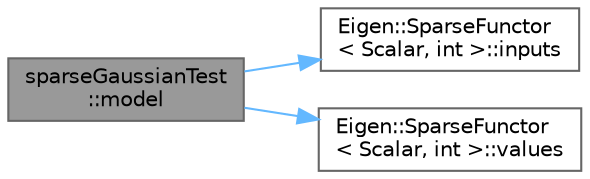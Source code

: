 digraph "sparseGaussianTest::model"
{
 // LATEX_PDF_SIZE
  bgcolor="transparent";
  edge [fontname=Helvetica,fontsize=10,labelfontname=Helvetica,labelfontsize=10];
  node [fontname=Helvetica,fontsize=10,shape=box,height=0.2,width=0.4];
  rankdir="LR";
  Node1 [id="Node000001",label="sparseGaussianTest\l::model",height=0.2,width=0.4,color="gray40", fillcolor="grey60", style="filled", fontcolor="black",tooltip=" "];
  Node1 -> Node2 [id="edge1_Node000001_Node000002",color="steelblue1",style="solid",tooltip=" "];
  Node2 [id="Node000002",label="Eigen::SparseFunctor\l\< Scalar, int \>::inputs",height=0.2,width=0.4,color="grey40", fillcolor="white", style="filled",URL="$struct_eigen_1_1_sparse_functor.html#a712ff4e83e1403777c6863200e793ab8",tooltip=" "];
  Node1 -> Node3 [id="edge2_Node000001_Node000003",color="steelblue1",style="solid",tooltip=" "];
  Node3 [id="Node000003",label="Eigen::SparseFunctor\l\< Scalar, int \>::values",height=0.2,width=0.4,color="grey40", fillcolor="white", style="filled",URL="$struct_eigen_1_1_sparse_functor.html#a91b9ff3608d8f4fbca1a1df004582851",tooltip=" "];
}
